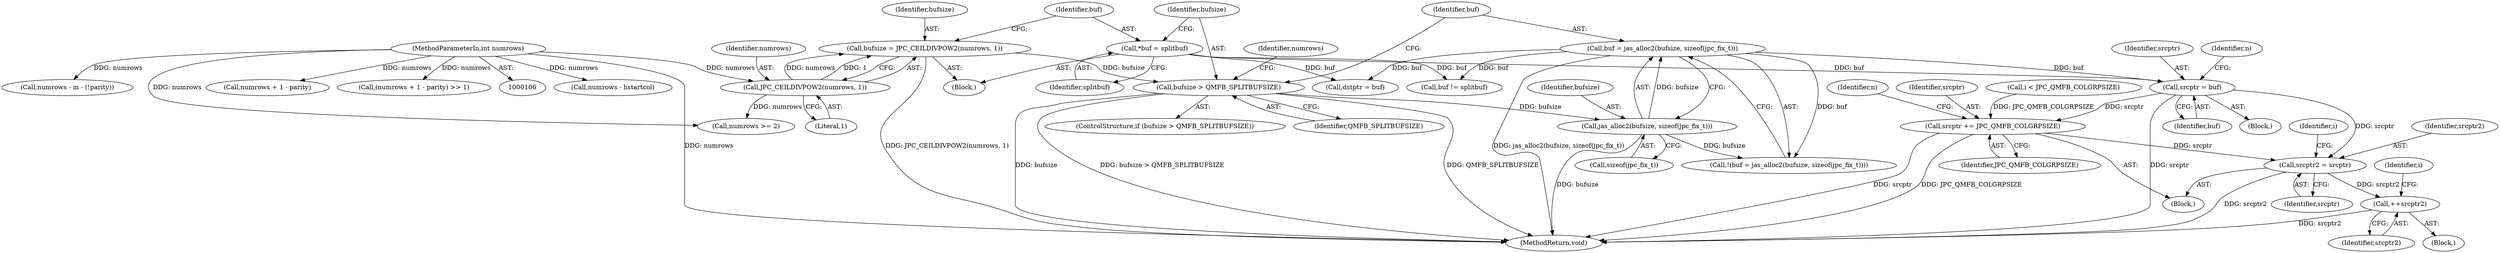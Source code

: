 digraph "1_jasper_4a59cfaf9ab3d48fca4a15c0d2674bf7138e3d1a_1@pointer" {
"1000295" [label="(Call,srcptr = buf)"];
"1000138" [label="(Call,buf = jas_alloc2(bufsize, sizeof(jpc_fix_t)))"];
"1000140" [label="(Call,jas_alloc2(bufsize, sizeof(jpc_fix_t)))"];
"1000132" [label="(Call,bufsize > QMFB_SPLITBUFSIZE)"];
"1000113" [label="(Call,bufsize = JPC_CEILDIVPOW2(numrows, 1))"];
"1000115" [label="(Call,JPC_CEILDIVPOW2(numrows, 1))"];
"1000108" [label="(MethodParameterIn,int numrows)"];
"1000120" [label="(Call,*buf = splitbuf)"];
"1000310" [label="(Call,srcptr2 = srcptr)"];
"1000330" [label="(Call,++srcptr2)"];
"1000335" [label="(Call,srcptr += JPC_QMFB_COLGRPSIZE)"];
"1000306" [label="(Block,)"];
"1000335" [label="(Call,srcptr += JPC_QMFB_COLGRPSIZE)"];
"1000142" [label="(Call,sizeof(jpc_fix_t))"];
"1000322" [label="(Block,)"];
"1000297" [label="(Identifier,buf)"];
"1000139" [label="(Identifier,buf)"];
"1000321" [label="(Identifier,i)"];
"1000111" [label="(Block,)"];
"1000113" [label="(Call,bufsize = JPC_CEILDIVPOW2(numrows, 1))"];
"1000336" [label="(Identifier,srcptr)"];
"1000310" [label="(Call,srcptr2 = srcptr)"];
"1000311" [label="(Identifier,srcptr2)"];
"1000114" [label="(Identifier,bufsize)"];
"1000317" [label="(Call,i < JPC_QMFB_COLGRPSIZE)"];
"1000339" [label="(Call,buf != splitbuf)"];
"1000295" [label="(Call,srcptr = buf)"];
"1000345" [label="(MethodReturn,void)"];
"1000162" [label="(Call,numrows - hstartcol)"];
"1000120" [label="(Call,*buf = splitbuf)"];
"1000132" [label="(Call,bufsize > QMFB_SPLITBUFSIZE)"];
"1000148" [label="(Identifier,numrows)"];
"1000134" [label="(Identifier,QMFB_SPLITBUFSIZE)"];
"1000108" [label="(MethodParameterIn,int numrows)"];
"1000115" [label="(Call,JPC_CEILDIVPOW2(numrows, 1))"];
"1000122" [label="(Identifier,splitbuf)"];
"1000296" [label="(Identifier,srcptr)"];
"1000312" [label="(Identifier,srcptr)"];
"1000147" [label="(Call,numrows >= 2)"];
"1000117" [label="(Literal,1)"];
"1000141" [label="(Identifier,bufsize)"];
"1000150" [label="(Block,)"];
"1000242" [label="(Call,numrows - m - (!parity))"];
"1000315" [label="(Identifier,i)"];
"1000168" [label="(Call,dstptr = buf)"];
"1000299" [label="(Identifier,n)"];
"1000116" [label="(Identifier,numrows)"];
"1000133" [label="(Identifier,bufsize)"];
"1000337" [label="(Identifier,JPC_QMFB_COLGRPSIZE)"];
"1000304" [label="(Identifier,n)"];
"1000330" [label="(Call,++srcptr2)"];
"1000138" [label="(Call,buf = jas_alloc2(bufsize, sizeof(jpc_fix_t)))"];
"1000331" [label="(Identifier,srcptr2)"];
"1000154" [label="(Call,numrows + 1 - parity)"];
"1000131" [label="(ControlStructure,if (bufsize > QMFB_SPLITBUFSIZE))"];
"1000121" [label="(Identifier,buf)"];
"1000137" [label="(Call,!(buf = jas_alloc2(bufsize, sizeof(jpc_fix_t))))"];
"1000140" [label="(Call,jas_alloc2(bufsize, sizeof(jpc_fix_t)))"];
"1000153" [label="(Call,(numrows + 1 - parity) >> 1)"];
"1000295" -> "1000150"  [label="AST: "];
"1000295" -> "1000297"  [label="CFG: "];
"1000296" -> "1000295"  [label="AST: "];
"1000297" -> "1000295"  [label="AST: "];
"1000299" -> "1000295"  [label="CFG: "];
"1000295" -> "1000345"  [label="DDG: srcptr"];
"1000138" -> "1000295"  [label="DDG: buf"];
"1000120" -> "1000295"  [label="DDG: buf"];
"1000295" -> "1000310"  [label="DDG: srcptr"];
"1000295" -> "1000335"  [label="DDG: srcptr"];
"1000138" -> "1000137"  [label="AST: "];
"1000138" -> "1000140"  [label="CFG: "];
"1000139" -> "1000138"  [label="AST: "];
"1000140" -> "1000138"  [label="AST: "];
"1000137" -> "1000138"  [label="CFG: "];
"1000138" -> "1000345"  [label="DDG: jas_alloc2(bufsize, sizeof(jpc_fix_t))"];
"1000138" -> "1000137"  [label="DDG: buf"];
"1000140" -> "1000138"  [label="DDG: bufsize"];
"1000138" -> "1000168"  [label="DDG: buf"];
"1000138" -> "1000339"  [label="DDG: buf"];
"1000140" -> "1000142"  [label="CFG: "];
"1000141" -> "1000140"  [label="AST: "];
"1000142" -> "1000140"  [label="AST: "];
"1000140" -> "1000345"  [label="DDG: bufsize"];
"1000140" -> "1000137"  [label="DDG: bufsize"];
"1000132" -> "1000140"  [label="DDG: bufsize"];
"1000132" -> "1000131"  [label="AST: "];
"1000132" -> "1000134"  [label="CFG: "];
"1000133" -> "1000132"  [label="AST: "];
"1000134" -> "1000132"  [label="AST: "];
"1000139" -> "1000132"  [label="CFG: "];
"1000148" -> "1000132"  [label="CFG: "];
"1000132" -> "1000345"  [label="DDG: bufsize > QMFB_SPLITBUFSIZE"];
"1000132" -> "1000345"  [label="DDG: QMFB_SPLITBUFSIZE"];
"1000132" -> "1000345"  [label="DDG: bufsize"];
"1000113" -> "1000132"  [label="DDG: bufsize"];
"1000113" -> "1000111"  [label="AST: "];
"1000113" -> "1000115"  [label="CFG: "];
"1000114" -> "1000113"  [label="AST: "];
"1000115" -> "1000113"  [label="AST: "];
"1000121" -> "1000113"  [label="CFG: "];
"1000113" -> "1000345"  [label="DDG: JPC_CEILDIVPOW2(numrows, 1)"];
"1000115" -> "1000113"  [label="DDG: numrows"];
"1000115" -> "1000113"  [label="DDG: 1"];
"1000115" -> "1000117"  [label="CFG: "];
"1000116" -> "1000115"  [label="AST: "];
"1000117" -> "1000115"  [label="AST: "];
"1000108" -> "1000115"  [label="DDG: numrows"];
"1000115" -> "1000147"  [label="DDG: numrows"];
"1000108" -> "1000106"  [label="AST: "];
"1000108" -> "1000345"  [label="DDG: numrows"];
"1000108" -> "1000147"  [label="DDG: numrows"];
"1000108" -> "1000153"  [label="DDG: numrows"];
"1000108" -> "1000154"  [label="DDG: numrows"];
"1000108" -> "1000162"  [label="DDG: numrows"];
"1000108" -> "1000242"  [label="DDG: numrows"];
"1000120" -> "1000111"  [label="AST: "];
"1000120" -> "1000122"  [label="CFG: "];
"1000121" -> "1000120"  [label="AST: "];
"1000122" -> "1000120"  [label="AST: "];
"1000133" -> "1000120"  [label="CFG: "];
"1000120" -> "1000168"  [label="DDG: buf"];
"1000120" -> "1000339"  [label="DDG: buf"];
"1000310" -> "1000306"  [label="AST: "];
"1000310" -> "1000312"  [label="CFG: "];
"1000311" -> "1000310"  [label="AST: "];
"1000312" -> "1000310"  [label="AST: "];
"1000315" -> "1000310"  [label="CFG: "];
"1000310" -> "1000345"  [label="DDG: srcptr2"];
"1000335" -> "1000310"  [label="DDG: srcptr"];
"1000310" -> "1000330"  [label="DDG: srcptr2"];
"1000330" -> "1000322"  [label="AST: "];
"1000330" -> "1000331"  [label="CFG: "];
"1000331" -> "1000330"  [label="AST: "];
"1000321" -> "1000330"  [label="CFG: "];
"1000330" -> "1000345"  [label="DDG: srcptr2"];
"1000335" -> "1000306"  [label="AST: "];
"1000335" -> "1000337"  [label="CFG: "];
"1000336" -> "1000335"  [label="AST: "];
"1000337" -> "1000335"  [label="AST: "];
"1000304" -> "1000335"  [label="CFG: "];
"1000335" -> "1000345"  [label="DDG: srcptr"];
"1000335" -> "1000345"  [label="DDG: JPC_QMFB_COLGRPSIZE"];
"1000317" -> "1000335"  [label="DDG: JPC_QMFB_COLGRPSIZE"];
}
